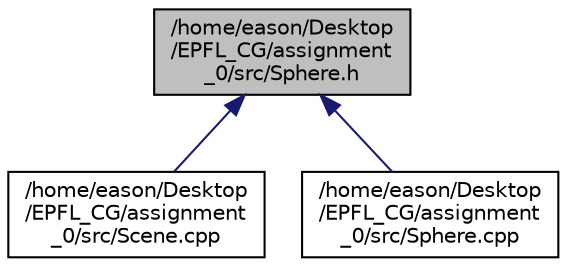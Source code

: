 digraph "/home/eason/Desktop/EPFL_CG/assignment_0/src/Sphere.h"
{
  edge [fontname="Helvetica",fontsize="10",labelfontname="Helvetica",labelfontsize="10"];
  node [fontname="Helvetica",fontsize="10",shape=record];
  Node1 [label="/home/eason/Desktop\l/EPFL_CG/assignment\l_0/src/Sphere.h",height=0.2,width=0.4,color="black", fillcolor="grey75", style="filled", fontcolor="black"];
  Node1 -> Node2 [dir="back",color="midnightblue",fontsize="10",style="solid"];
  Node2 [label="/home/eason/Desktop\l/EPFL_CG/assignment\l_0/src/Scene.cpp",height=0.2,width=0.4,color="black", fillcolor="white", style="filled",URL="$Scene_8cpp.html"];
  Node1 -> Node3 [dir="back",color="midnightblue",fontsize="10",style="solid"];
  Node3 [label="/home/eason/Desktop\l/EPFL_CG/assignment\l_0/src/Sphere.cpp",height=0.2,width=0.4,color="black", fillcolor="white", style="filled",URL="$Sphere_8cpp.html"];
}
